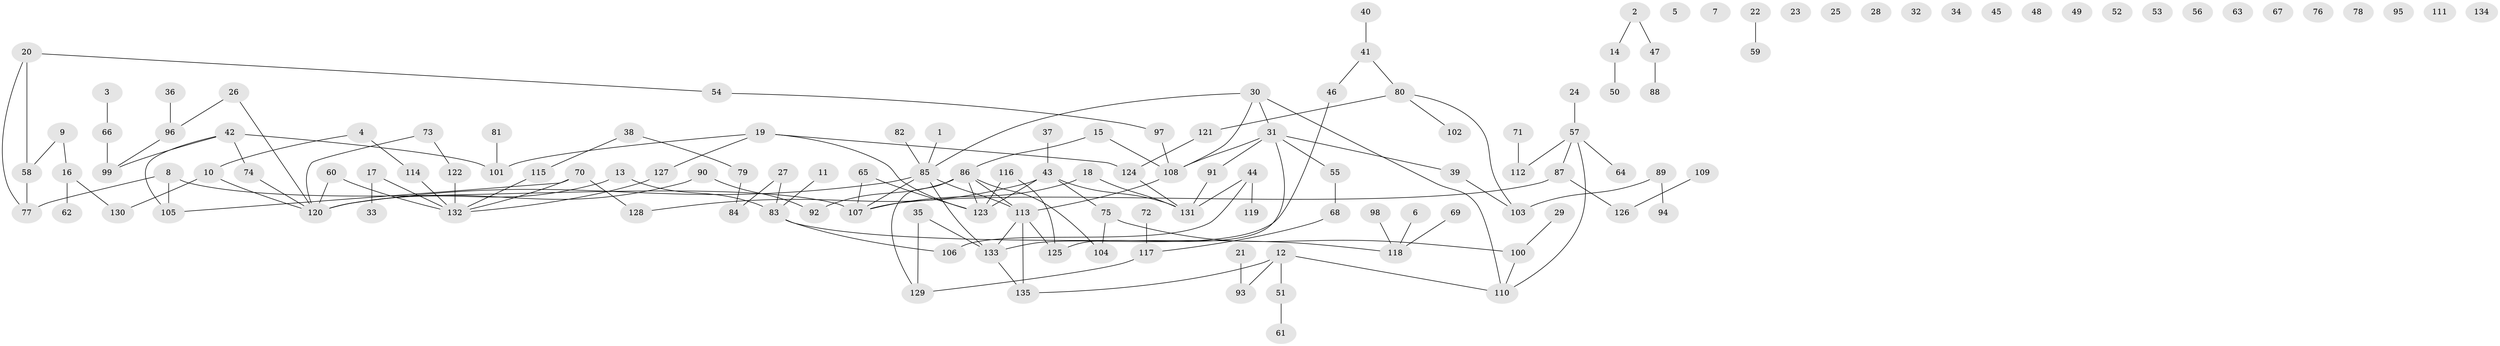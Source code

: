 // Generated by graph-tools (version 1.1) at 2025/12/03/09/25 04:12:59]
// undirected, 135 vertices, 145 edges
graph export_dot {
graph [start="1"]
  node [color=gray90,style=filled];
  1;
  2;
  3;
  4;
  5;
  6;
  7;
  8;
  9;
  10;
  11;
  12;
  13;
  14;
  15;
  16;
  17;
  18;
  19;
  20;
  21;
  22;
  23;
  24;
  25;
  26;
  27;
  28;
  29;
  30;
  31;
  32;
  33;
  34;
  35;
  36;
  37;
  38;
  39;
  40;
  41;
  42;
  43;
  44;
  45;
  46;
  47;
  48;
  49;
  50;
  51;
  52;
  53;
  54;
  55;
  56;
  57;
  58;
  59;
  60;
  61;
  62;
  63;
  64;
  65;
  66;
  67;
  68;
  69;
  70;
  71;
  72;
  73;
  74;
  75;
  76;
  77;
  78;
  79;
  80;
  81;
  82;
  83;
  84;
  85;
  86;
  87;
  88;
  89;
  90;
  91;
  92;
  93;
  94;
  95;
  96;
  97;
  98;
  99;
  100;
  101;
  102;
  103;
  104;
  105;
  106;
  107;
  108;
  109;
  110;
  111;
  112;
  113;
  114;
  115;
  116;
  117;
  118;
  119;
  120;
  121;
  122;
  123;
  124;
  125;
  126;
  127;
  128;
  129;
  130;
  131;
  132;
  133;
  134;
  135;
  1 -- 85;
  2 -- 14;
  2 -- 47;
  3 -- 66;
  4 -- 10;
  4 -- 114;
  6 -- 118;
  8 -- 77;
  8 -- 105;
  8 -- 107;
  9 -- 16;
  9 -- 58;
  10 -- 120;
  10 -- 130;
  11 -- 83;
  12 -- 51;
  12 -- 93;
  12 -- 110;
  12 -- 135;
  13 -- 83;
  13 -- 120;
  14 -- 50;
  15 -- 86;
  15 -- 108;
  16 -- 62;
  16 -- 130;
  17 -- 33;
  17 -- 132;
  18 -- 107;
  18 -- 131;
  19 -- 101;
  19 -- 123;
  19 -- 124;
  19 -- 127;
  20 -- 54;
  20 -- 58;
  20 -- 77;
  21 -- 93;
  22 -- 59;
  24 -- 57;
  26 -- 96;
  26 -- 120;
  27 -- 83;
  27 -- 84;
  29 -- 100;
  30 -- 31;
  30 -- 85;
  30 -- 108;
  30 -- 110;
  31 -- 39;
  31 -- 55;
  31 -- 91;
  31 -- 108;
  31 -- 125;
  35 -- 129;
  35 -- 133;
  36 -- 96;
  37 -- 43;
  38 -- 79;
  38 -- 115;
  39 -- 103;
  40 -- 41;
  41 -- 46;
  41 -- 80;
  42 -- 74;
  42 -- 99;
  42 -- 101;
  42 -- 105;
  43 -- 75;
  43 -- 123;
  43 -- 128;
  43 -- 131;
  44 -- 106;
  44 -- 119;
  44 -- 131;
  46 -- 133;
  47 -- 88;
  51 -- 61;
  54 -- 97;
  55 -- 68;
  57 -- 64;
  57 -- 87;
  57 -- 110;
  57 -- 112;
  58 -- 77;
  60 -- 120;
  60 -- 132;
  65 -- 107;
  65 -- 123;
  66 -- 99;
  68 -- 117;
  69 -- 118;
  70 -- 105;
  70 -- 128;
  70 -- 132;
  71 -- 112;
  72 -- 117;
  73 -- 120;
  73 -- 122;
  74 -- 120;
  75 -- 100;
  75 -- 104;
  79 -- 84;
  80 -- 102;
  80 -- 103;
  80 -- 121;
  81 -- 101;
  82 -- 85;
  83 -- 106;
  83 -- 118;
  85 -- 107;
  85 -- 113;
  85 -- 120;
  85 -- 133;
  86 -- 92;
  86 -- 104;
  86 -- 113;
  86 -- 123;
  86 -- 129;
  87 -- 107;
  87 -- 126;
  89 -- 94;
  89 -- 103;
  90 -- 92;
  90 -- 120;
  91 -- 131;
  96 -- 99;
  97 -- 108;
  98 -- 118;
  100 -- 110;
  108 -- 113;
  109 -- 126;
  113 -- 125;
  113 -- 133;
  113 -- 135;
  114 -- 132;
  115 -- 132;
  116 -- 123;
  116 -- 125;
  117 -- 129;
  121 -- 124;
  122 -- 132;
  124 -- 131;
  127 -- 132;
  133 -- 135;
}
